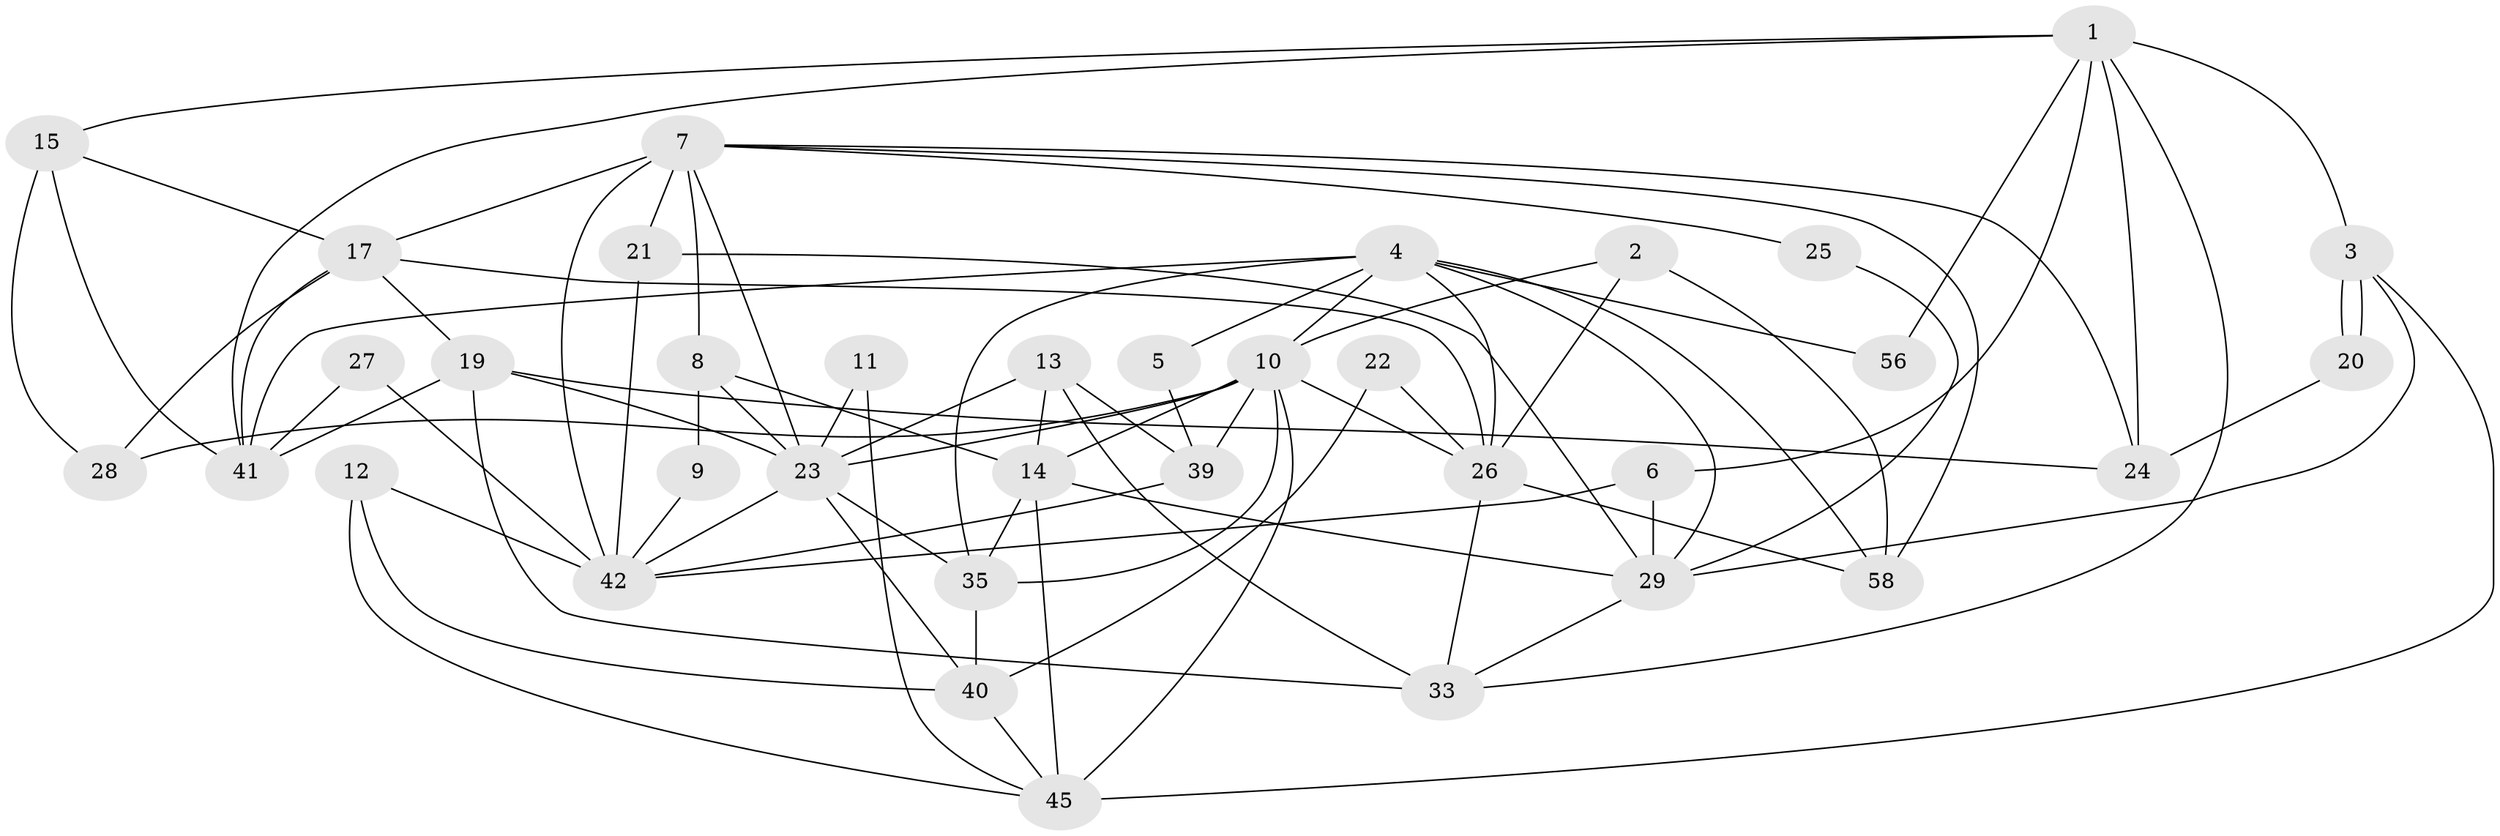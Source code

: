 // original degree distribution, {6: 0.017241379310344827, 3: 0.29310344827586204, 4: 0.27586206896551724, 7: 0.10344827586206896, 2: 0.13793103448275862, 5: 0.15517241379310345, 8: 0.017241379310344827}
// Generated by graph-tools (version 1.1) at 2025/11/02/27/25 16:11:23]
// undirected, 36 vertices, 84 edges
graph export_dot {
graph [start="1"]
  node [color=gray90,style=filled];
  1 [super="+50"];
  2 [super="+31"];
  3 [super="+47"];
  4 [super="+38"];
  5;
  6;
  7 [super="+18"];
  8;
  9;
  10 [super="+36"];
  11;
  12;
  13 [super="+16"];
  14 [super="+52"];
  15 [super="+54"];
  17 [super="+48"];
  19 [super="+46"];
  20;
  21 [super="+49"];
  22;
  23 [super="+44"];
  24 [super="+30"];
  25;
  26 [super="+34"];
  27;
  28;
  29 [super="+32"];
  33 [super="+57"];
  35 [super="+37"];
  39;
  40 [super="+53"];
  41 [super="+51"];
  42 [super="+43"];
  45 [super="+55"];
  56;
  58;
  1 -- 6;
  1 -- 3;
  1 -- 24;
  1 -- 56;
  1 -- 33;
  1 -- 15;
  1 -- 41;
  2 -- 10;
  2 -- 58;
  2 -- 26;
  3 -- 20;
  3 -- 20;
  3 -- 29;
  3 -- 45;
  4 -- 35;
  4 -- 29;
  4 -- 56;
  4 -- 58;
  4 -- 10;
  4 -- 26;
  4 -- 41;
  4 -- 5;
  5 -- 39;
  6 -- 42;
  6 -- 29;
  7 -- 21 [weight=2];
  7 -- 24;
  7 -- 25;
  7 -- 58;
  7 -- 8;
  7 -- 42 [weight=2];
  7 -- 23;
  7 -- 17;
  8 -- 9;
  8 -- 14;
  8 -- 23;
  9 -- 42;
  10 -- 39;
  10 -- 14;
  10 -- 23;
  10 -- 35;
  10 -- 26;
  10 -- 28;
  10 -- 45 [weight=2];
  11 -- 23;
  11 -- 45;
  12 -- 45;
  12 -- 40;
  12 -- 42;
  13 -- 33 [weight=2];
  13 -- 39;
  13 -- 14;
  13 -- 23;
  14 -- 35;
  14 -- 29;
  14 -- 45;
  15 -- 17;
  15 -- 41 [weight=2];
  15 -- 28;
  17 -- 41;
  17 -- 26;
  17 -- 28;
  17 -- 19;
  19 -- 24;
  19 -- 33;
  19 -- 41 [weight=3];
  19 -- 23;
  20 -- 24;
  21 -- 29;
  21 -- 42;
  22 -- 26;
  22 -- 40;
  23 -- 40;
  23 -- 35;
  23 -- 42;
  25 -- 29;
  26 -- 58;
  26 -- 33;
  27 -- 42;
  27 -- 41;
  29 -- 33;
  35 -- 40;
  39 -- 42;
  40 -- 45;
}
